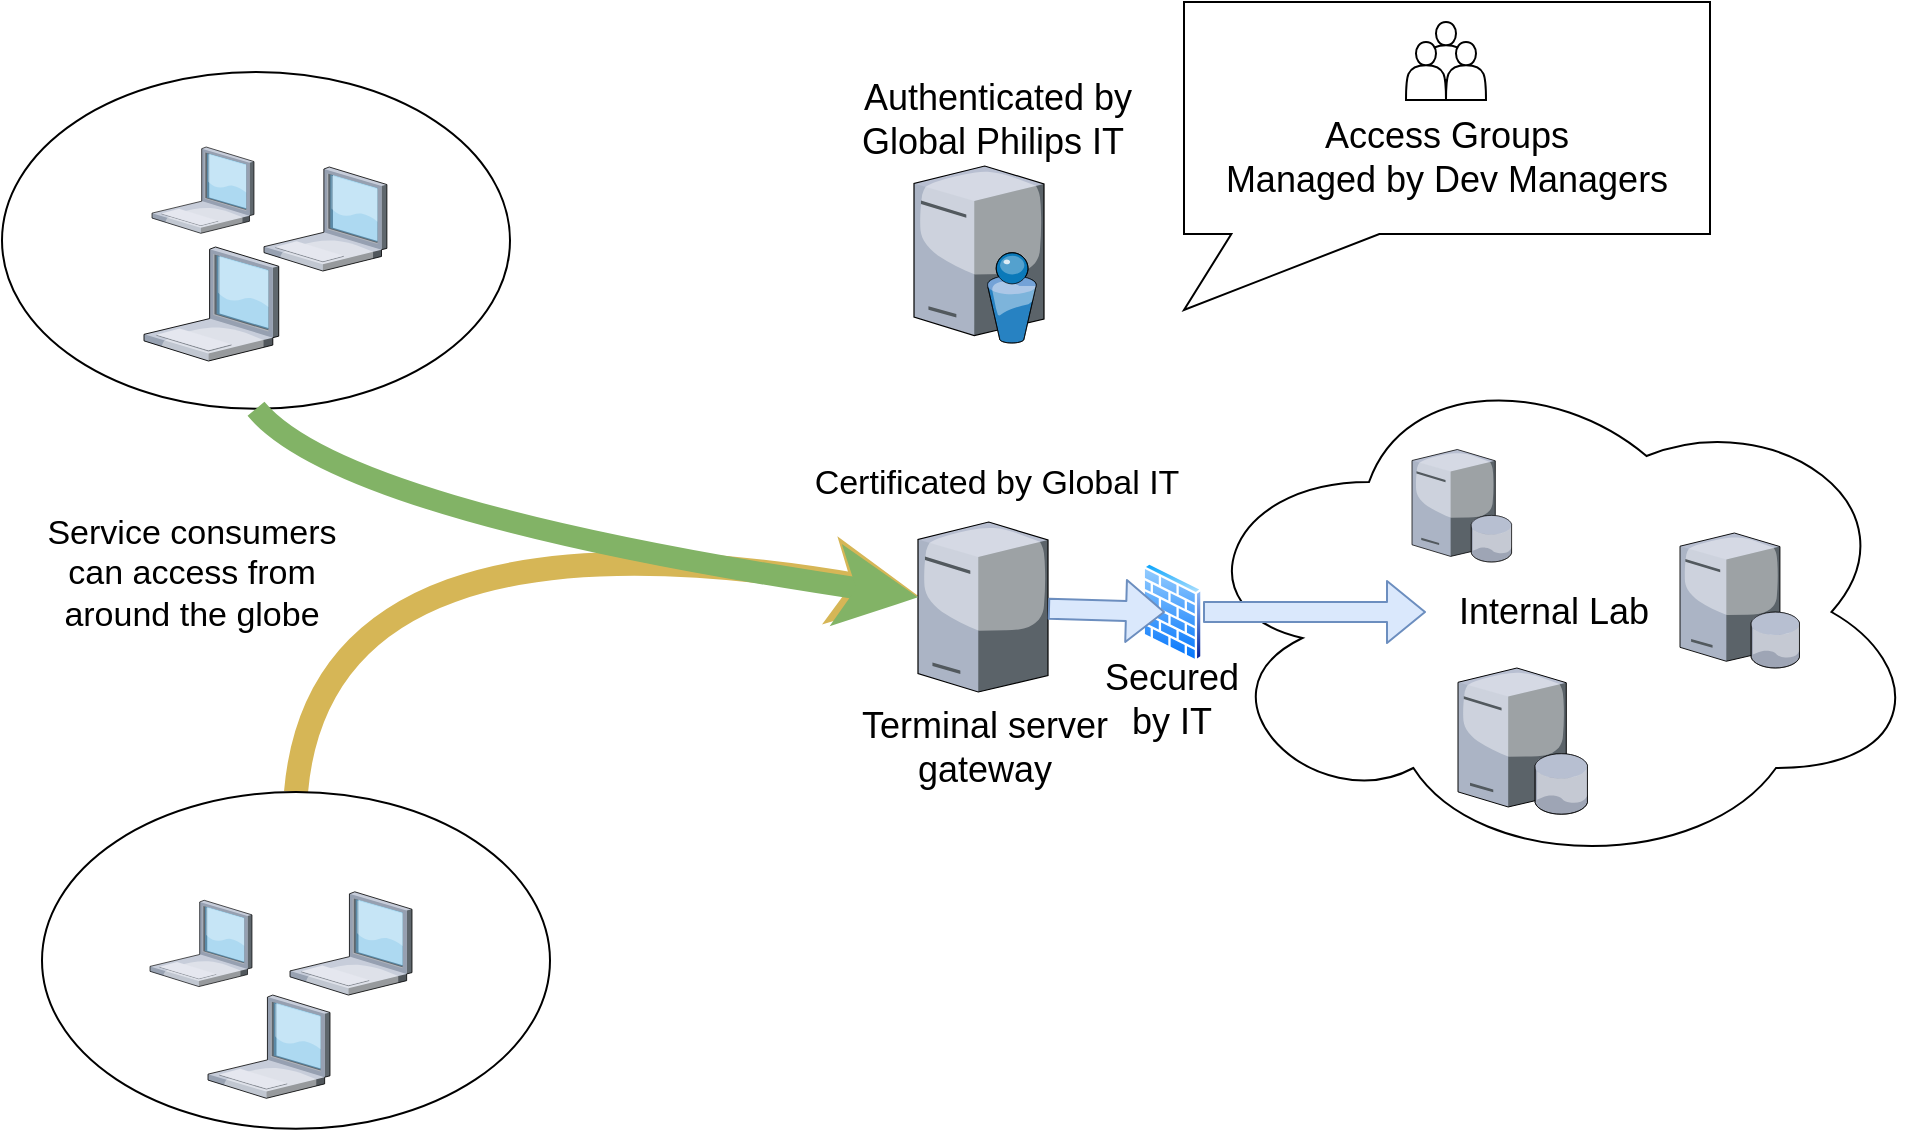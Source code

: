 <mxfile version="13.7.9" type="github">
  <diagram name="Page-1" id="822b0af5-4adb-64df-f703-e8dfc1f81529">
    <mxGraphModel dx="1673" dy="934" grid="0" gridSize="10" guides="1" tooltips="1" connect="1" arrows="1" fold="1" page="1" pageScale="1" pageWidth="1100" pageHeight="850" background="#ffffff" math="0" shadow="0">
      <root>
        <mxCell id="0" />
        <mxCell id="1" parent="0" />
        <mxCell id="Tbsx-RKo1DydP4l0b-6E-33" value="" style="curved=1;endArrow=classic;html=1;exitX=0.5;exitY=0;exitDx=0;exitDy=0;fillColor=#fff2cc;strokeColor=#d6b656;strokeWidth=12;" edge="1" parent="1" source="Tbsx-RKo1DydP4l0b-6E-23" target="Tbsx-RKo1DydP4l0b-6E-6">
          <mxGeometry width="50" height="50" relative="1" as="geometry">
            <mxPoint x="800" y="350" as="sourcePoint" />
            <mxPoint x="850" y="300" as="targetPoint" />
            <Array as="points">
              <mxPoint x="270" y="300" />
            </Array>
          </mxGeometry>
        </mxCell>
        <mxCell id="Tbsx-RKo1DydP4l0b-6E-10" value="Internal Lab" style="ellipse;shape=cloud;whiteSpace=wrap;html=1;fontSize=18;" vertex="1" parent="1">
          <mxGeometry x="701" y="230" width="370" height="260" as="geometry" />
        </mxCell>
        <mxCell id="Tbsx-RKo1DydP4l0b-6E-6" value="Terminal server &lt;br&gt;gateway" style="verticalLabelPosition=bottom;aspect=fixed;html=1;verticalAlign=top;strokeColor=none;align=center;outlineConnect=0;shape=mxgraph.citrix.license_server;fontSize=18;" vertex="1" parent="1">
          <mxGeometry x="568" y="315" width="65" height="85" as="geometry" />
        </mxCell>
        <mxCell id="Tbsx-RKo1DydP4l0b-6E-7" value="" style="verticalLabelPosition=bottom;aspect=fixed;html=1;verticalAlign=top;strokeColor=none;align=center;outlineConnect=0;shape=mxgraph.citrix.database_server;" vertex="1" parent="1">
          <mxGeometry x="815" y="278.75" width="50" height="56.25" as="geometry" />
        </mxCell>
        <mxCell id="Tbsx-RKo1DydP4l0b-6E-8" value="" style="verticalLabelPosition=bottom;aspect=fixed;html=1;verticalAlign=top;strokeColor=none;align=center;outlineConnect=0;shape=mxgraph.citrix.database_server;" vertex="1" parent="1">
          <mxGeometry x="949" y="320.5" width="60" height="67.5" as="geometry" />
        </mxCell>
        <mxCell id="Tbsx-RKo1DydP4l0b-6E-9" value="" style="verticalLabelPosition=bottom;aspect=fixed;html=1;verticalAlign=top;strokeColor=none;align=center;outlineConnect=0;shape=mxgraph.citrix.database_server;" vertex="1" parent="1">
          <mxGeometry x="838" y="388" width="65" height="73.13" as="geometry" />
        </mxCell>
        <mxCell id="Tbsx-RKo1DydP4l0b-6E-20" value="" style="shape=flexArrow;endArrow=classic;html=1;fillColor=#dae8fc;strokeColor=#6c8ebf;" edge="1" parent="1" source="Tbsx-RKo1DydP4l0b-6E-38">
          <mxGeometry width="50" height="50" relative="1" as="geometry">
            <mxPoint x="980" y="500" as="sourcePoint" />
            <mxPoint x="822" y="360" as="targetPoint" />
          </mxGeometry>
        </mxCell>
        <mxCell id="Tbsx-RKo1DydP4l0b-6E-25" value="" style="group" vertex="1" connectable="0" parent="1">
          <mxGeometry x="110" y="90" width="254" height="168.38" as="geometry" />
        </mxCell>
        <mxCell id="Tbsx-RKo1DydP4l0b-6E-24" value="" style="ellipse;whiteSpace=wrap;html=1;" vertex="1" parent="Tbsx-RKo1DydP4l0b-6E-25">
          <mxGeometry width="254" height="168.38" as="geometry" />
        </mxCell>
        <mxCell id="Tbsx-RKo1DydP4l0b-6E-4" value="" style="verticalLabelPosition=bottom;aspect=fixed;html=1;verticalAlign=top;strokeColor=none;align=center;outlineConnect=0;shape=mxgraph.citrix.laptop_1;" vertex="1" parent="Tbsx-RKo1DydP4l0b-6E-25">
          <mxGeometry x="71" y="87.5" width="67.36" height="57" as="geometry" />
        </mxCell>
        <mxCell id="Tbsx-RKo1DydP4l0b-6E-5" value="" style="verticalLabelPosition=bottom;aspect=fixed;html=1;verticalAlign=top;strokeColor=none;align=center;outlineConnect=0;shape=mxgraph.citrix.laptop_1;" vertex="1" parent="Tbsx-RKo1DydP4l0b-6E-25">
          <mxGeometry x="131" y="47.5" width="61.45" height="52" as="geometry" />
        </mxCell>
        <mxCell id="Tbsx-RKo1DydP4l0b-6E-22" value="" style="verticalLabelPosition=bottom;aspect=fixed;html=1;verticalAlign=top;strokeColor=none;align=center;outlineConnect=0;shape=mxgraph.citrix.laptop_1;" vertex="1" parent="Tbsx-RKo1DydP4l0b-6E-25">
          <mxGeometry x="75" y="37.5" width="51" height="43.15" as="geometry" />
        </mxCell>
        <mxCell id="Tbsx-RKo1DydP4l0b-6E-26" value="" style="group" vertex="1" connectable="0" parent="1">
          <mxGeometry x="130" y="450" width="254" height="168.38" as="geometry" />
        </mxCell>
        <mxCell id="Tbsx-RKo1DydP4l0b-6E-23" value="" style="ellipse;whiteSpace=wrap;html=1;" vertex="1" parent="Tbsx-RKo1DydP4l0b-6E-26">
          <mxGeometry width="254" height="168.38" as="geometry" />
        </mxCell>
        <mxCell id="Tbsx-RKo1DydP4l0b-6E-1" value="" style="verticalLabelPosition=bottom;aspect=fixed;html=1;verticalAlign=top;strokeColor=none;align=center;outlineConnect=0;shape=mxgraph.citrix.laptop_1;" vertex="1" parent="Tbsx-RKo1DydP4l0b-6E-26">
          <mxGeometry x="83" y="101.53" width="61" height="51.62" as="geometry" />
        </mxCell>
        <mxCell id="Tbsx-RKo1DydP4l0b-6E-2" value="" style="verticalLabelPosition=bottom;aspect=fixed;html=1;verticalAlign=top;strokeColor=none;align=center;outlineConnect=0;shape=mxgraph.citrix.laptop_1;" vertex="1" parent="Tbsx-RKo1DydP4l0b-6E-26">
          <mxGeometry x="124" y="49.91" width="61" height="51.62" as="geometry" />
        </mxCell>
        <mxCell id="Tbsx-RKo1DydP4l0b-6E-3" value="" style="verticalLabelPosition=bottom;aspect=fixed;html=1;verticalAlign=top;strokeColor=none;align=center;outlineConnect=0;shape=mxgraph.citrix.laptop_1;" vertex="1" parent="Tbsx-RKo1DydP4l0b-6E-26">
          <mxGeometry x="54" y="54.14" width="51" height="43.15" as="geometry" />
        </mxCell>
        <mxCell id="Tbsx-RKo1DydP4l0b-6E-31" value="" style="shape=image;html=1;verticalAlign=top;verticalLabelPosition=bottom;labelBackgroundColor=#ffffff;imageAspect=0;aspect=fixed;image=https://cdn3.iconfinder.com/data/icons/49handdrawing/128x128/earth.png" vertex="1" parent="1">
          <mxGeometry x="350" y="257" width="168" height="168" as="geometry" />
        </mxCell>
        <mxCell id="Tbsx-RKo1DydP4l0b-6E-34" value="" style="curved=1;endArrow=classic;html=1;exitX=0.5;exitY=1;exitDx=0;exitDy=0;strokeWidth=11;fillColor=#d5e8d4;strokeColor=#82b366;" edge="1" parent="1" source="Tbsx-RKo1DydP4l0b-6E-24" target="Tbsx-RKo1DydP4l0b-6E-6">
          <mxGeometry width="50" height="50" relative="1" as="geometry">
            <mxPoint x="267" y="460" as="sourcePoint" />
            <mxPoint x="600" y="364.468" as="targetPoint" />
            <Array as="points">
              <mxPoint x="280" y="310" />
            </Array>
          </mxGeometry>
        </mxCell>
        <mxCell id="Tbsx-RKo1DydP4l0b-6E-35" value="" style="verticalLabelPosition=bottom;aspect=fixed;html=1;verticalAlign=top;strokeColor=none;align=center;outlineConnect=0;shape=mxgraph.citrix.directory_server;" vertex="1" parent="1">
          <mxGeometry x="566" y="137" width="65" height="88.5" as="geometry" />
        </mxCell>
        <mxCell id="Tbsx-RKo1DydP4l0b-6E-39" value="Certificated by Global IT" style="shape=image;html=1;verticalAlign=top;verticalLabelPosition=bottom;labelBackgroundColor=#ffffff;imageAspect=0;aspect=fixed;image=https://cdn2.iconfinder.com/data/icons/essential-web-2/50/verified-check-secured-legal-certified-128.png;fontSize=17;" vertex="1" parent="1">
          <mxGeometry x="583" y="230.75" width="48" height="48" as="geometry" />
        </mxCell>
        <mxCell id="Tbsx-RKo1DydP4l0b-6E-40" value="Authenticated by Global Philips IT&amp;nbsp;" style="text;html=1;strokeColor=none;fillColor=none;align=center;verticalAlign=middle;whiteSpace=wrap;rounded=0;fontSize=18;" vertex="1" parent="1">
          <mxGeometry x="538" y="104" width="140" height="20" as="geometry" />
        </mxCell>
        <mxCell id="Tbsx-RKo1DydP4l0b-6E-38" value="" style="aspect=fixed;perimeter=ellipsePerimeter;html=1;align=center;shadow=0;dashed=0;spacingTop=3;image;image=img/lib/active_directory/firewall.svg;" vertex="1" parent="1">
          <mxGeometry x="680" y="335" width="30.5" height="50" as="geometry" />
        </mxCell>
        <mxCell id="Tbsx-RKo1DydP4l0b-6E-41" value="" style="shape=flexArrow;endArrow=classic;html=1;entryX=0.378;entryY=0.5;entryDx=0;entryDy=0;entryPerimeter=0;fillColor=#dae8fc;strokeColor=#6c8ebf;" edge="1" parent="1" source="Tbsx-RKo1DydP4l0b-6E-6" target="Tbsx-RKo1DydP4l0b-6E-38">
          <mxGeometry width="50" height="50" relative="1" as="geometry">
            <mxPoint x="655" y="360" as="sourcePoint" />
            <mxPoint x="830.86" y="360" as="targetPoint" />
          </mxGeometry>
        </mxCell>
        <mxCell id="Tbsx-RKo1DydP4l0b-6E-42" value="Secured by IT" style="text;html=1;strokeColor=none;fillColor=none;align=center;verticalAlign=middle;whiteSpace=wrap;rounded=0;fontSize=18;" vertex="1" parent="1">
          <mxGeometry x="675.25" y="394" width="40" height="20" as="geometry" />
        </mxCell>
        <mxCell id="Tbsx-RKo1DydP4l0b-6E-43" value="Service consumers can access from around the globe" style="text;html=1;strokeColor=none;fillColor=none;align=center;verticalAlign=middle;whiteSpace=wrap;rounded=0;fontSize=17;" vertex="1" parent="1">
          <mxGeometry x="130" y="331" width="150" height="20" as="geometry" />
        </mxCell>
        <mxCell id="Tbsx-RKo1DydP4l0b-6E-50" value="" style="group" vertex="1" connectable="0" parent="1">
          <mxGeometry x="701" y="55" width="263" height="154" as="geometry" />
        </mxCell>
        <mxCell id="Tbsx-RKo1DydP4l0b-6E-49" value="" style="shape=callout;whiteSpace=wrap;html=1;perimeter=calloutPerimeter;fontSize=18;position2=0;size=38;position=0.09;base=74;" vertex="1" parent="Tbsx-RKo1DydP4l0b-6E-50">
          <mxGeometry width="263" height="154" as="geometry" />
        </mxCell>
        <mxCell id="Tbsx-RKo1DydP4l0b-6E-45" value="" style="shape=actor;whiteSpace=wrap;html=1;fontSize=18;" vertex="1" parent="Tbsx-RKo1DydP4l0b-6E-50">
          <mxGeometry x="121" y="10" width="20" height="29" as="geometry" />
        </mxCell>
        <mxCell id="Tbsx-RKo1DydP4l0b-6E-46" value="" style="shape=actor;whiteSpace=wrap;html=1;fontSize=18;" vertex="1" parent="Tbsx-RKo1DydP4l0b-6E-50">
          <mxGeometry x="131" y="20" width="20" height="29" as="geometry" />
        </mxCell>
        <mxCell id="Tbsx-RKo1DydP4l0b-6E-47" value="" style="shape=actor;whiteSpace=wrap;html=1;fontSize=18;" vertex="1" parent="Tbsx-RKo1DydP4l0b-6E-50">
          <mxGeometry x="111" y="20" width="20" height="29" as="geometry" />
        </mxCell>
        <mxCell id="Tbsx-RKo1DydP4l0b-6E-48" value="Access Groups&lt;br&gt;Managed by Dev Managers" style="text;html=1;strokeColor=none;fillColor=none;align=center;verticalAlign=middle;whiteSpace=wrap;rounded=0;fontSize=18;" vertex="1" parent="Tbsx-RKo1DydP4l0b-6E-50">
          <mxGeometry x="7.5" y="68.19" width="247" height="20" as="geometry" />
        </mxCell>
      </root>
    </mxGraphModel>
  </diagram>
</mxfile>
